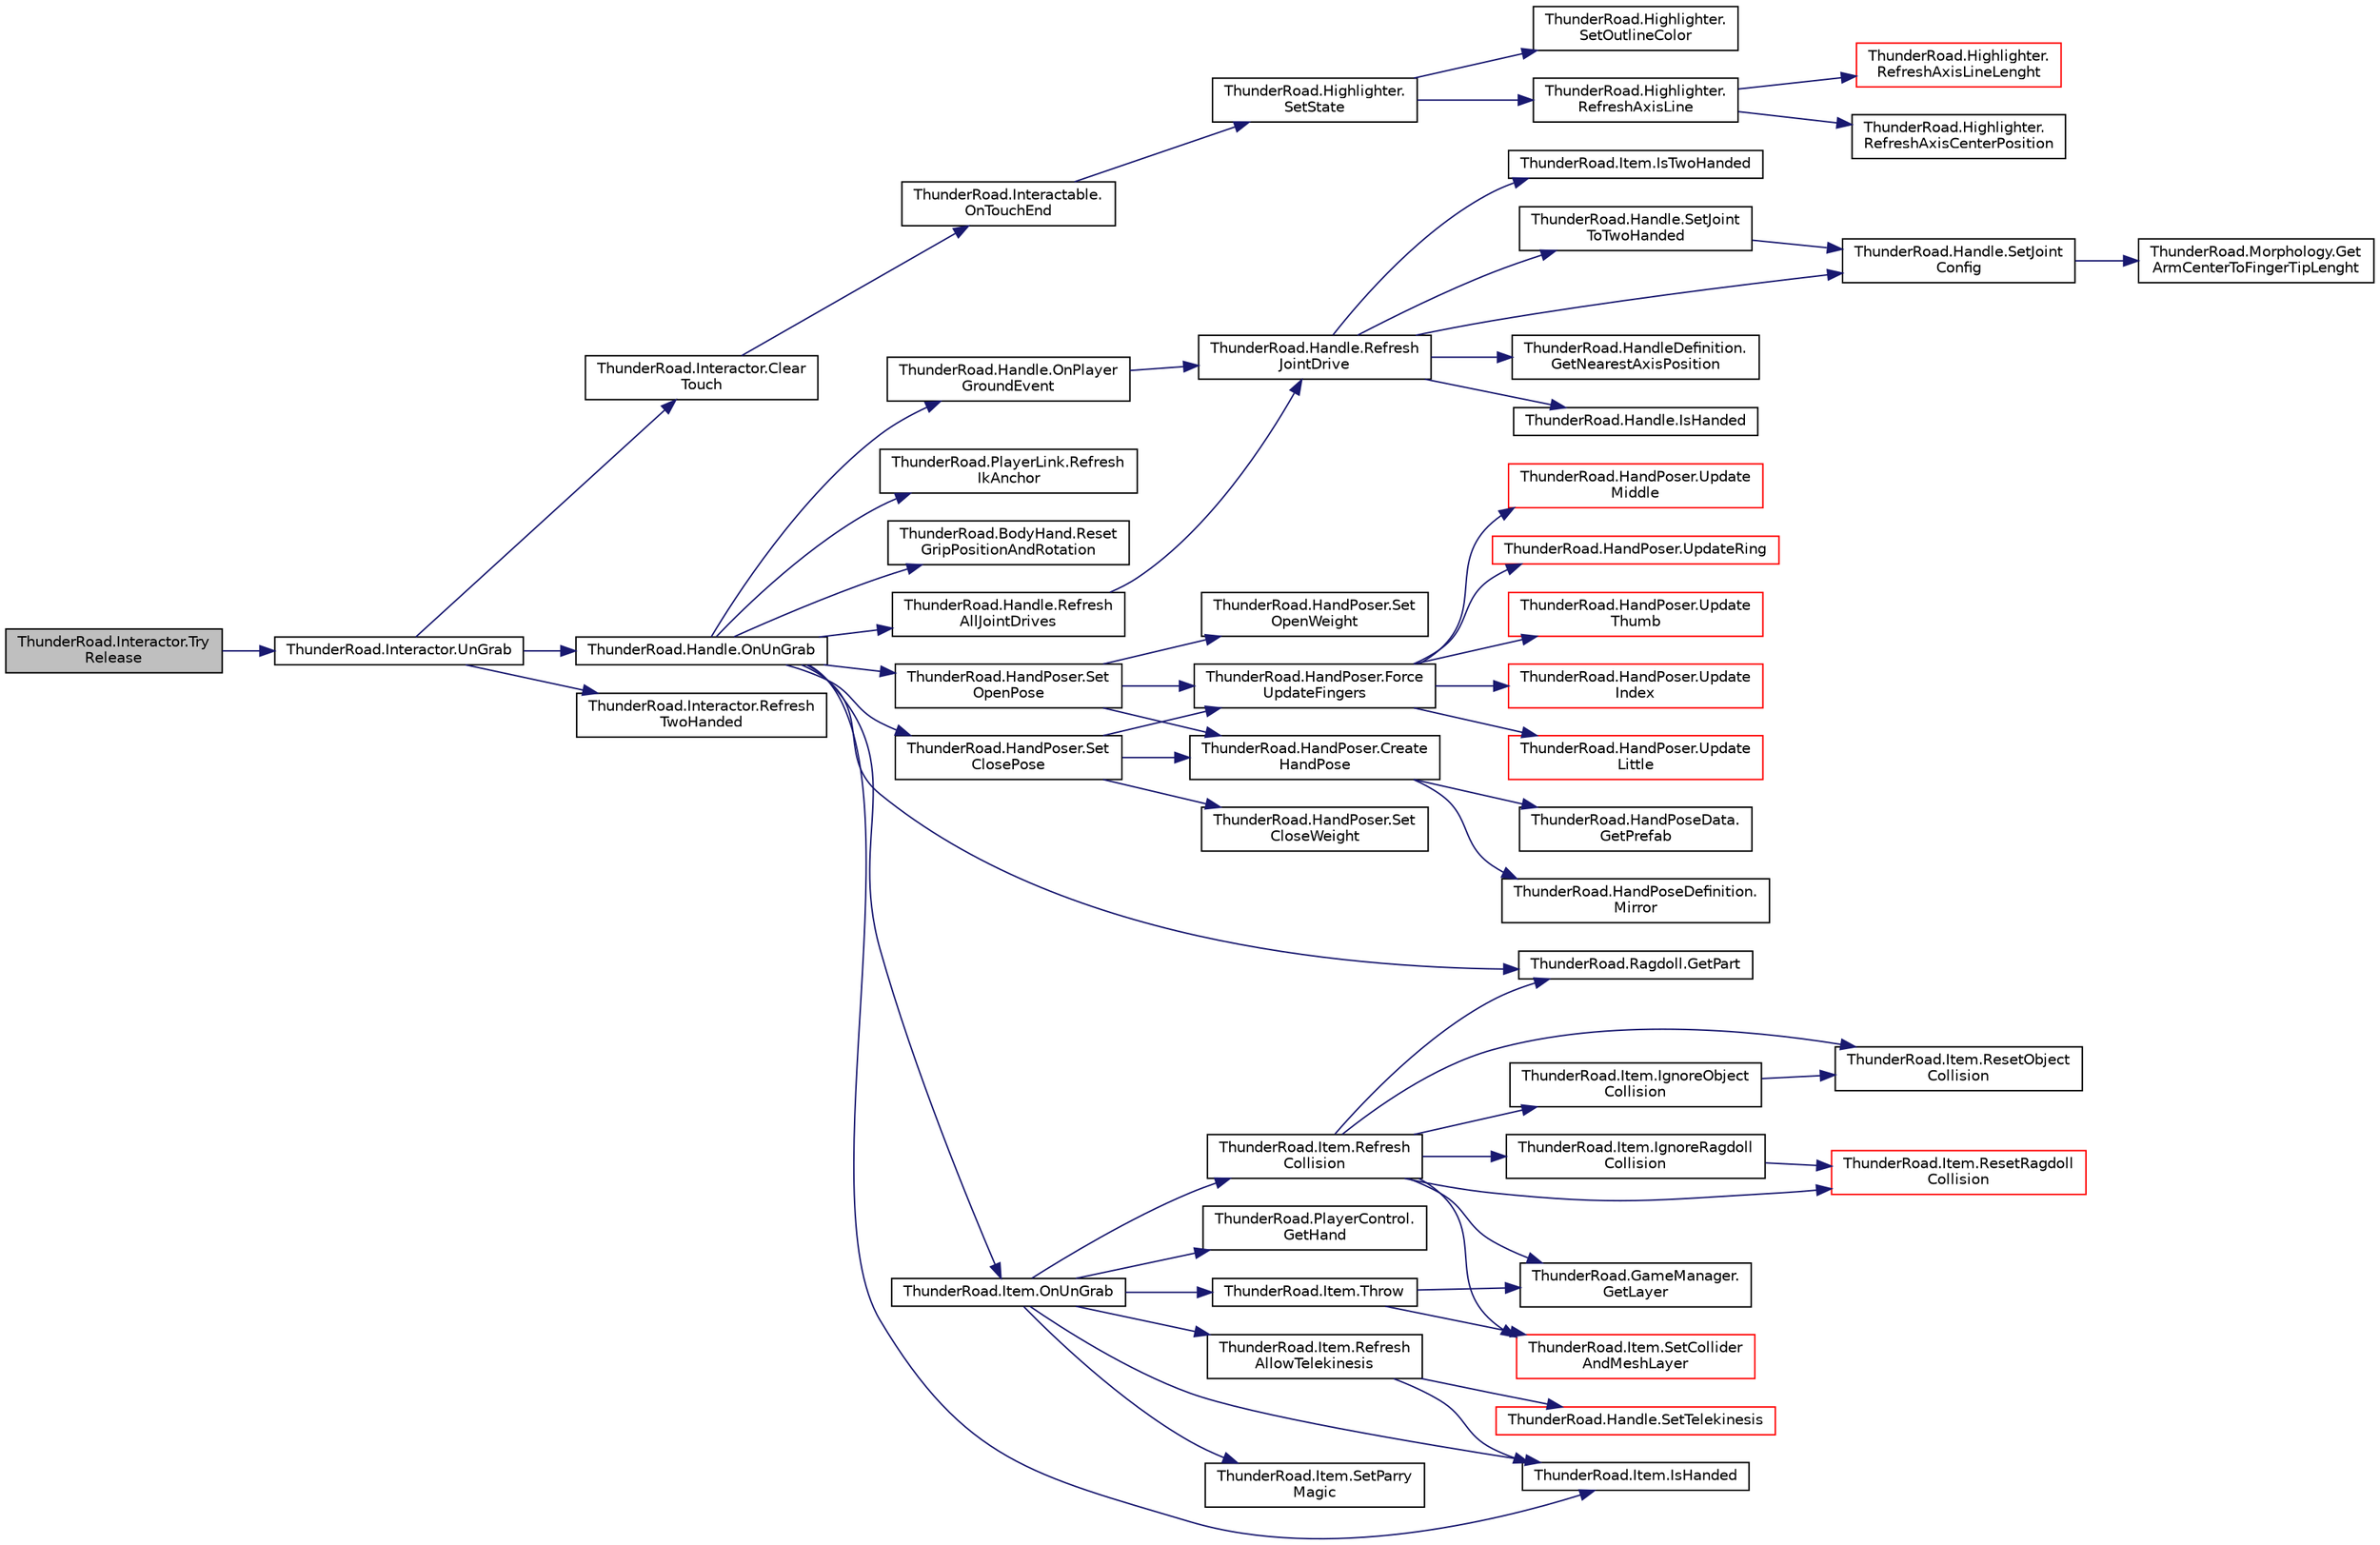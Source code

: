 digraph "ThunderRoad.Interactor.TryRelease"
{
 // LATEX_PDF_SIZE
  edge [fontname="Helvetica",fontsize="10",labelfontname="Helvetica",labelfontsize="10"];
  node [fontname="Helvetica",fontsize="10",shape=record];
  rankdir="LR";
  Node1 [label="ThunderRoad.Interactor.Try\lRelease",height=0.2,width=0.4,color="black", fillcolor="grey75", style="filled", fontcolor="black",tooltip="Tries the release."];
  Node1 -> Node2 [color="midnightblue",fontsize="10",style="solid",fontname="Helvetica"];
  Node2 [label="ThunderRoad.Interactor.UnGrab",height=0.2,width=0.4,color="black", fillcolor="white", style="filled",URL="$class_thunder_road_1_1_interactor.html#aac5f1c05c892d8f18262b910ba75c8ae",tooltip="Uns the grab."];
  Node2 -> Node3 [color="midnightblue",fontsize="10",style="solid",fontname="Helvetica"];
  Node3 [label="ThunderRoad.Interactor.Clear\lTouch",height=0.2,width=0.4,color="black", fillcolor="white", style="filled",URL="$class_thunder_road_1_1_interactor.html#a32bff7045c10e93443547097126de42e",tooltip="Clears the touch."];
  Node3 -> Node4 [color="midnightblue",fontsize="10",style="solid",fontname="Helvetica"];
  Node4 [label="ThunderRoad.Interactable.\lOnTouchEnd",height=0.2,width=0.4,color="black", fillcolor="white", style="filled",URL="$class_thunder_road_1_1_interactable.html#a33c2f46971a169e09a6430afeee14039",tooltip="Called when [touch end]."];
  Node4 -> Node5 [color="midnightblue",fontsize="10",style="solid",fontname="Helvetica"];
  Node5 [label="ThunderRoad.Highlighter.\lSetState",height=0.2,width=0.4,color="black", fillcolor="white", style="filled",URL="$class_thunder_road_1_1_highlighter.html#aa1487a513b92c7ebb44777930e1bed55",tooltip="Sets the state."];
  Node5 -> Node6 [color="midnightblue",fontsize="10",style="solid",fontname="Helvetica"];
  Node6 [label="ThunderRoad.Highlighter.\lRefreshAxisLine",height=0.2,width=0.4,color="black", fillcolor="white", style="filled",URL="$class_thunder_road_1_1_highlighter.html#a2f25cea56d529813f8ae47a74990f6b1",tooltip="Refreshes the axis line."];
  Node6 -> Node7 [color="midnightblue",fontsize="10",style="solid",fontname="Helvetica"];
  Node7 [label="ThunderRoad.Highlighter.\lRefreshAxisCenterPosition",height=0.2,width=0.4,color="black", fillcolor="white", style="filled",URL="$class_thunder_road_1_1_highlighter.html#a474c763a3a6919ceb4ea47af8062388e",tooltip="Refreshes the axis center position."];
  Node6 -> Node8 [color="midnightblue",fontsize="10",style="solid",fontname="Helvetica"];
  Node8 [label="ThunderRoad.Highlighter.\lRefreshAxisLineLenght",height=0.2,width=0.4,color="red", fillcolor="white", style="filled",URL="$class_thunder_road_1_1_highlighter.html#ab0ff2e6f311cb6cd2fd0fb8b7746c325",tooltip="Refreshes the axis line lenght."];
  Node5 -> Node10 [color="midnightblue",fontsize="10",style="solid",fontname="Helvetica"];
  Node10 [label="ThunderRoad.Highlighter.\lSetOutlineColor",height=0.2,width=0.4,color="black", fillcolor="white", style="filled",URL="$class_thunder_road_1_1_highlighter.html#a5aef3e86635cbcbaaa727f9d5fb3409c",tooltip="Sets the color of the outline."];
  Node2 -> Node11 [color="midnightblue",fontsize="10",style="solid",fontname="Helvetica"];
  Node11 [label="ThunderRoad.Handle.OnUnGrab",height=0.2,width=0.4,color="black", fillcolor="white", style="filled",URL="$class_thunder_road_1_1_handle.html#a75074ab7acb56294512dada6437cd799",tooltip="Called when [un grab]."];
  Node11 -> Node12 [color="midnightblue",fontsize="10",style="solid",fontname="Helvetica"];
  Node12 [label="ThunderRoad.Ragdoll.GetPart",height=0.2,width=0.4,color="black", fillcolor="white", style="filled",URL="$class_thunder_road_1_1_ragdoll.html#a63bb50459ca0652451c1aef3fc8155cb",tooltip="Gets the part."];
  Node11 -> Node13 [color="midnightblue",fontsize="10",style="solid",fontname="Helvetica"];
  Node13 [label="ThunderRoad.Item.IsHanded",height=0.2,width=0.4,color="black", fillcolor="white", style="filled",URL="$class_thunder_road_1_1_item.html#a3f6db977accd385918e6ac7b140e9872",tooltip="Determines whether the specified side is handed."];
  Node11 -> Node14 [color="midnightblue",fontsize="10",style="solid",fontname="Helvetica"];
  Node14 [label="ThunderRoad.Handle.OnPlayer\lGroundEvent",height=0.2,width=0.4,color="black", fillcolor="white", style="filled",URL="$class_thunder_road_1_1_handle.html#ae62c5fccfe4c2ce3a50f2e9d21963572",tooltip="Called when [player ground event]."];
  Node14 -> Node15 [color="midnightblue",fontsize="10",style="solid",fontname="Helvetica"];
  Node15 [label="ThunderRoad.Handle.Refresh\lJointDrive",height=0.2,width=0.4,color="black", fillcolor="white", style="filled",URL="$class_thunder_road_1_1_handle.html#a198ca29640ae1e41a39f0fcd9791c00a",tooltip="Refreshes the joint drive."];
  Node15 -> Node16 [color="midnightblue",fontsize="10",style="solid",fontname="Helvetica"];
  Node16 [label="ThunderRoad.HandleDefinition.\lGetNearestAxisPosition",height=0.2,width=0.4,color="black", fillcolor="white", style="filled",URL="$class_thunder_road_1_1_handle_definition.html#aaecf5668b0c379d67ae0f0dabc9eb8a2",tooltip="Gets the nearest axis position."];
  Node15 -> Node17 [color="midnightblue",fontsize="10",style="solid",fontname="Helvetica"];
  Node17 [label="ThunderRoad.Handle.IsHanded",height=0.2,width=0.4,color="black", fillcolor="white", style="filled",URL="$class_thunder_road_1_1_handle.html#ad64cb9ca1c1e26afc1606d729250516a",tooltip="Determines whether this instance is handed."];
  Node15 -> Node18 [color="midnightblue",fontsize="10",style="solid",fontname="Helvetica"];
  Node18 [label="ThunderRoad.Item.IsTwoHanded",height=0.2,width=0.4,color="black", fillcolor="white", style="filled",URL="$class_thunder_road_1_1_item.html#aa71f102491e167e0878f9617ec50f22e",tooltip="Determines whether [is two handed] [the specified valid handles]."];
  Node15 -> Node19 [color="midnightblue",fontsize="10",style="solid",fontname="Helvetica"];
  Node19 [label="ThunderRoad.Handle.SetJoint\lConfig",height=0.2,width=0.4,color="black", fillcolor="white", style="filled",URL="$class_thunder_road_1_1_handle.html#af877a8b9023994e0b6f3b42365749685",tooltip="Sets the joint configuration."];
  Node19 -> Node20 [color="midnightblue",fontsize="10",style="solid",fontname="Helvetica"];
  Node20 [label="ThunderRoad.Morphology.Get\lArmCenterToFingerTipLenght",height=0.2,width=0.4,color="black", fillcolor="white", style="filled",URL="$class_thunder_road_1_1_morphology.html#a4dc479d6cf56495d577fc193e2c99cae",tooltip="Gets the arm center to finger tip lenght."];
  Node15 -> Node21 [color="midnightblue",fontsize="10",style="solid",fontname="Helvetica"];
  Node21 [label="ThunderRoad.Handle.SetJoint\lToTwoHanded",height=0.2,width=0.4,color="black", fillcolor="white", style="filled",URL="$class_thunder_road_1_1_handle.html#a50056543c9c56711ac6bb1b347ec973f",tooltip="Sets the joint to two handed."];
  Node21 -> Node19 [color="midnightblue",fontsize="10",style="solid",fontname="Helvetica"];
  Node11 -> Node22 [color="midnightblue",fontsize="10",style="solid",fontname="Helvetica"];
  Node22 [label="ThunderRoad.Item.OnUnGrab",height=0.2,width=0.4,color="black", fillcolor="white", style="filled",URL="$class_thunder_road_1_1_item.html#a00f67a71073d5a4877cebb2ab84ee65a",tooltip="Called when [un grab]."];
  Node22 -> Node23 [color="midnightblue",fontsize="10",style="solid",fontname="Helvetica"];
  Node23 [label="ThunderRoad.PlayerControl.\lGetHand",height=0.2,width=0.4,color="black", fillcolor="white", style="filled",URL="$class_thunder_road_1_1_player_control.html#a35f9d9f52e8ffc5ad4a3b3a8a18541b9",tooltip="Gets the hand."];
  Node22 -> Node13 [color="midnightblue",fontsize="10",style="solid",fontname="Helvetica"];
  Node22 -> Node24 [color="midnightblue",fontsize="10",style="solid",fontname="Helvetica"];
  Node24 [label="ThunderRoad.Item.Refresh\lAllowTelekinesis",height=0.2,width=0.4,color="black", fillcolor="white", style="filled",URL="$class_thunder_road_1_1_item.html#acfe999b997b96e216b489d06b0e28ec2",tooltip="Refreshes the allow telekinesis."];
  Node24 -> Node13 [color="midnightblue",fontsize="10",style="solid",fontname="Helvetica"];
  Node24 -> Node25 [color="midnightblue",fontsize="10",style="solid",fontname="Helvetica"];
  Node25 [label="ThunderRoad.Handle.SetTelekinesis",height=0.2,width=0.4,color="red", fillcolor="white", style="filled",URL="$class_thunder_road_1_1_handle.html#ab6f935bbaaeb51473b8dd68c25108200",tooltip="Sets the telekinesis."];
  Node22 -> Node27 [color="midnightblue",fontsize="10",style="solid",fontname="Helvetica"];
  Node27 [label="ThunderRoad.Item.Refresh\lCollision",height=0.2,width=0.4,color="black", fillcolor="white", style="filled",URL="$class_thunder_road_1_1_item.html#a6a4c857535cb043d56ddf774e1f7f390",tooltip="Refreshes the collision."];
  Node27 -> Node28 [color="midnightblue",fontsize="10",style="solid",fontname="Helvetica"];
  Node28 [label="ThunderRoad.GameManager.\lGetLayer",height=0.2,width=0.4,color="black", fillcolor="white", style="filled",URL="$class_thunder_road_1_1_game_manager.html#a4b7e3521ff92f30374062207b6e30352",tooltip="Gets the layer."];
  Node27 -> Node12 [color="midnightblue",fontsize="10",style="solid",fontname="Helvetica"];
  Node27 -> Node29 [color="midnightblue",fontsize="10",style="solid",fontname="Helvetica"];
  Node29 [label="ThunderRoad.Item.IgnoreObject\lCollision",height=0.2,width=0.4,color="black", fillcolor="white", style="filled",URL="$class_thunder_road_1_1_item.html#a7ae74ee7db5dbfa1a0f7f4366eee910f",tooltip="Ignores the object collision."];
  Node29 -> Node30 [color="midnightblue",fontsize="10",style="solid",fontname="Helvetica"];
  Node30 [label="ThunderRoad.Item.ResetObject\lCollision",height=0.2,width=0.4,color="black", fillcolor="white", style="filled",URL="$class_thunder_road_1_1_item.html#a0cb2eaf67cb34ac7856b2c584549902a",tooltip="Resets the object collision."];
  Node27 -> Node31 [color="midnightblue",fontsize="10",style="solid",fontname="Helvetica"];
  Node31 [label="ThunderRoad.Item.IgnoreRagdoll\lCollision",height=0.2,width=0.4,color="black", fillcolor="white", style="filled",URL="$class_thunder_road_1_1_item.html#ab840281a41308d6826a91926b94e7e67",tooltip="Ignores the ragdoll collision."];
  Node31 -> Node32 [color="midnightblue",fontsize="10",style="solid",fontname="Helvetica"];
  Node32 [label="ThunderRoad.Item.ResetRagdoll\lCollision",height=0.2,width=0.4,color="red", fillcolor="white", style="filled",URL="$class_thunder_road_1_1_item.html#a4a7ec512ce5de13942770c4ee678fb40",tooltip="Resets the ragdoll collision."];
  Node27 -> Node30 [color="midnightblue",fontsize="10",style="solid",fontname="Helvetica"];
  Node27 -> Node32 [color="midnightblue",fontsize="10",style="solid",fontname="Helvetica"];
  Node27 -> Node35 [color="midnightblue",fontsize="10",style="solid",fontname="Helvetica"];
  Node35 [label="ThunderRoad.Item.SetCollider\lAndMeshLayer",height=0.2,width=0.4,color="red", fillcolor="white", style="filled",URL="$class_thunder_road_1_1_item.html#acc7132d9720dbfbb66910f7042316a71",tooltip="Sets the collider and mesh layer."];
  Node22 -> Node38 [color="midnightblue",fontsize="10",style="solid",fontname="Helvetica"];
  Node38 [label="ThunderRoad.Item.SetParry\lMagic",height=0.2,width=0.4,color="black", fillcolor="white", style="filled",URL="$class_thunder_road_1_1_item.html#a54f3d4cddf76935a6bb89c02cfc2aab4",tooltip="Sets the parry magic."];
  Node22 -> Node39 [color="midnightblue",fontsize="10",style="solid",fontname="Helvetica"];
  Node39 [label="ThunderRoad.Item.Throw",height=0.2,width=0.4,color="black", fillcolor="white", style="filled",URL="$class_thunder_road_1_1_item.html#a093146a18f771d8c8ad8333dab93c4f8",tooltip="Throws the specified throw multiplier."];
  Node39 -> Node28 [color="midnightblue",fontsize="10",style="solid",fontname="Helvetica"];
  Node39 -> Node35 [color="midnightblue",fontsize="10",style="solid",fontname="Helvetica"];
  Node11 -> Node40 [color="midnightblue",fontsize="10",style="solid",fontname="Helvetica"];
  Node40 [label="ThunderRoad.Handle.Refresh\lAllJointDrives",height=0.2,width=0.4,color="black", fillcolor="white", style="filled",URL="$class_thunder_road_1_1_handle.html#ad1621fdf3dc9cf924f766dc222cab556",tooltip="Refreshes all joint drives."];
  Node40 -> Node15 [color="midnightblue",fontsize="10",style="solid",fontname="Helvetica"];
  Node11 -> Node41 [color="midnightblue",fontsize="10",style="solid",fontname="Helvetica"];
  Node41 [label="ThunderRoad.PlayerLink.Refresh\lIkAnchor",height=0.2,width=0.4,color="black", fillcolor="white", style="filled",URL="$class_thunder_road_1_1_player_link.html#ace8e9c4b3db1a9140f273fb5d97a8ac8",tooltip="Refreshes the ik anchor."];
  Node11 -> Node42 [color="midnightblue",fontsize="10",style="solid",fontname="Helvetica"];
  Node42 [label="ThunderRoad.BodyHand.Reset\lGripPositionAndRotation",height=0.2,width=0.4,color="black", fillcolor="white", style="filled",URL="$class_thunder_road_1_1_body_hand.html#a4d85635b5cda5094b32af5a363686c0b",tooltip="Resets the grip position and rotation."];
  Node11 -> Node43 [color="midnightblue",fontsize="10",style="solid",fontname="Helvetica"];
  Node43 [label="ThunderRoad.HandPoser.Set\lClosePose",height=0.2,width=0.4,color="black", fillcolor="white", style="filled",URL="$class_thunder_road_1_1_hand_poser.html#a343c75f2c13c6390f5dcb55278466712",tooltip="Sets the close pose."];
  Node43 -> Node44 [color="midnightblue",fontsize="10",style="solid",fontname="Helvetica"];
  Node44 [label="ThunderRoad.HandPoser.Create\lHandPose",height=0.2,width=0.4,color="black", fillcolor="white", style="filled",URL="$class_thunder_road_1_1_hand_poser.html#a14f49279567da792b5921424a61c58b6",tooltip="Creates the hand pose."];
  Node44 -> Node45 [color="midnightblue",fontsize="10",style="solid",fontname="Helvetica"];
  Node45 [label="ThunderRoad.HandPoseData.\lGetPrefab",height=0.2,width=0.4,color="black", fillcolor="white", style="filled",URL="$class_thunder_road_1_1_hand_pose_data.html#abc729a187023dda39d7ce16ce353b208",tooltip="Gets the prefab."];
  Node44 -> Node46 [color="midnightblue",fontsize="10",style="solid",fontname="Helvetica"];
  Node46 [label="ThunderRoad.HandPoseDefinition.\lMirror",height=0.2,width=0.4,color="black", fillcolor="white", style="filled",URL="$class_thunder_road_1_1_hand_pose_definition.html#ad661a007f970698fdb28d5178e7ef376",tooltip="Mirrors this instance."];
  Node43 -> Node47 [color="midnightblue",fontsize="10",style="solid",fontname="Helvetica"];
  Node47 [label="ThunderRoad.HandPoser.Force\lUpdateFingers",height=0.2,width=0.4,color="black", fillcolor="white", style="filled",URL="$class_thunder_road_1_1_hand_poser.html#a0c1086136b39823b4fcd770426e12a2b",tooltip="Forces the update fingers."];
  Node47 -> Node48 [color="midnightblue",fontsize="10",style="solid",fontname="Helvetica"];
  Node48 [label="ThunderRoad.HandPoser.Update\lIndex",height=0.2,width=0.4,color="red", fillcolor="white", style="filled",URL="$class_thunder_road_1_1_hand_poser.html#a1c46fe2c374f39ca03c40cdd52f884bf",tooltip="Updates the index."];
  Node47 -> Node50 [color="midnightblue",fontsize="10",style="solid",fontname="Helvetica"];
  Node50 [label="ThunderRoad.HandPoser.Update\lLittle",height=0.2,width=0.4,color="red", fillcolor="white", style="filled",URL="$class_thunder_road_1_1_hand_poser.html#a2690650b40e884af96a63070a51973ae",tooltip="Updates the little."];
  Node47 -> Node51 [color="midnightblue",fontsize="10",style="solid",fontname="Helvetica"];
  Node51 [label="ThunderRoad.HandPoser.Update\lMiddle",height=0.2,width=0.4,color="red", fillcolor="white", style="filled",URL="$class_thunder_road_1_1_hand_poser.html#a6ecc0af9c82f15b869ed0b5ecaf1f1a9",tooltip="Updates the middle."];
  Node47 -> Node52 [color="midnightblue",fontsize="10",style="solid",fontname="Helvetica"];
  Node52 [label="ThunderRoad.HandPoser.UpdateRing",height=0.2,width=0.4,color="red", fillcolor="white", style="filled",URL="$class_thunder_road_1_1_hand_poser.html#a3bf91a9985ef4b218088a4e0f671a5b8",tooltip="Updates the ring."];
  Node47 -> Node53 [color="midnightblue",fontsize="10",style="solid",fontname="Helvetica"];
  Node53 [label="ThunderRoad.HandPoser.Update\lThumb",height=0.2,width=0.4,color="red", fillcolor="white", style="filled",URL="$class_thunder_road_1_1_hand_poser.html#a40b99c1d62a458f51c1dfb283ce50a18",tooltip="Updates the thumb."];
  Node43 -> Node54 [color="midnightblue",fontsize="10",style="solid",fontname="Helvetica"];
  Node54 [label="ThunderRoad.HandPoser.Set\lCloseWeight",height=0.2,width=0.4,color="black", fillcolor="white", style="filled",URL="$class_thunder_road_1_1_hand_poser.html#af52a8cf2bc60491f2941a73364ba258a",tooltip="Sets the close weight."];
  Node11 -> Node55 [color="midnightblue",fontsize="10",style="solid",fontname="Helvetica"];
  Node55 [label="ThunderRoad.HandPoser.Set\lOpenPose",height=0.2,width=0.4,color="black", fillcolor="white", style="filled",URL="$class_thunder_road_1_1_hand_poser.html#a3e6c4ca79e2e57ad1824711223f52c99",tooltip="Sets the open pose."];
  Node55 -> Node44 [color="midnightblue",fontsize="10",style="solid",fontname="Helvetica"];
  Node55 -> Node47 [color="midnightblue",fontsize="10",style="solid",fontname="Helvetica"];
  Node55 -> Node56 [color="midnightblue",fontsize="10",style="solid",fontname="Helvetica"];
  Node56 [label="ThunderRoad.HandPoser.Set\lOpenWeight",height=0.2,width=0.4,color="black", fillcolor="white", style="filled",URL="$class_thunder_road_1_1_hand_poser.html#ab8c2d514e77308627ec5af639158dbb8",tooltip="Sets the open weight."];
  Node2 -> Node57 [color="midnightblue",fontsize="10",style="solid",fontname="Helvetica"];
  Node57 [label="ThunderRoad.Interactor.Refresh\lTwoHanded",height=0.2,width=0.4,color="black", fillcolor="white", style="filled",URL="$class_thunder_road_1_1_interactor.html#ac449186e620c7fef417dc1cad4abaf32",tooltip="Refreshes the two handed."];
}
